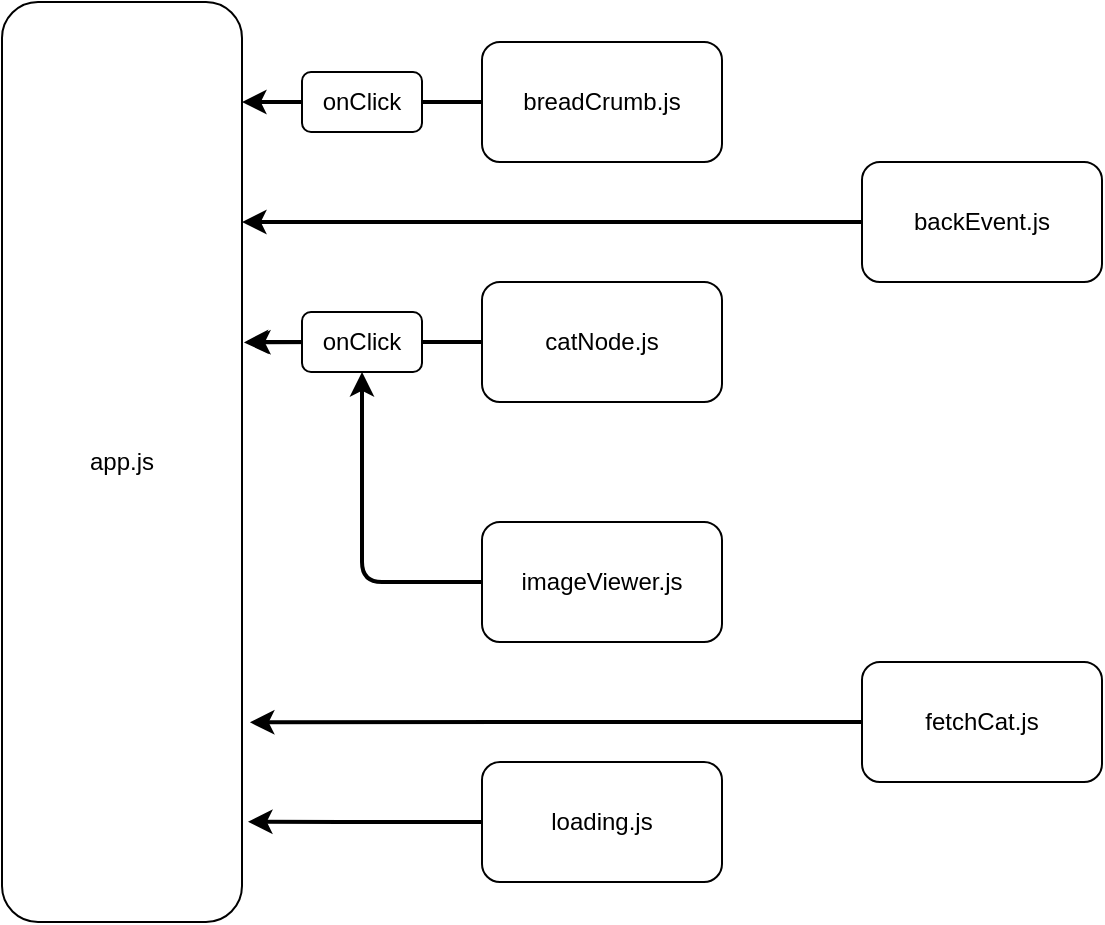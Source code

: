 <mxfile version="17.4.6" type="github">
  <diagram id="kgpKYQtTHZ0yAKxKKP6v" name="Page-1">
    <mxGraphModel dx="839" dy="699" grid="1" gridSize="10" guides="1" tooltips="1" connect="1" arrows="1" fold="1" page="1" pageScale="1" pageWidth="850" pageHeight="1100" math="0" shadow="0">
      <root>
        <mxCell id="0" />
        <mxCell id="1" parent="0" />
        <mxCell id="vHpvUnkVteFoVvthPhQm-1" value="app.js" style="rounded=1;whiteSpace=wrap;html=1;" vertex="1" parent="1">
          <mxGeometry x="80" y="120" width="120" height="460" as="geometry" />
        </mxCell>
        <mxCell id="vHpvUnkVteFoVvthPhQm-8" style="edgeStyle=orthogonalEdgeStyle;rounded=1;orthogonalLoop=1;jettySize=auto;html=1;entryX=1.042;entryY=0.107;entryDx=0;entryDy=0;entryPerimeter=0;strokeColor=none;strokeWidth=2;startArrow=none;" edge="1" parent="1" source="vHpvUnkVteFoVvthPhQm-29" target="vHpvUnkVteFoVvthPhQm-1">
          <mxGeometry relative="1" as="geometry" />
        </mxCell>
        <mxCell id="vHpvUnkVteFoVvthPhQm-33" style="edgeStyle=orthogonalEdgeStyle;rounded=1;orthogonalLoop=1;jettySize=auto;html=1;strokeWidth=2;" edge="1" parent="1" source="vHpvUnkVteFoVvthPhQm-3">
          <mxGeometry relative="1" as="geometry">
            <mxPoint x="200" y="170" as="targetPoint" />
          </mxGeometry>
        </mxCell>
        <mxCell id="vHpvUnkVteFoVvthPhQm-3" value="breadCrumb.js" style="rounded=1;whiteSpace=wrap;html=1;" vertex="1" parent="1">
          <mxGeometry x="320" y="140" width="120" height="60" as="geometry" />
        </mxCell>
        <mxCell id="vHpvUnkVteFoVvthPhQm-23" style="edgeStyle=orthogonalEdgeStyle;rounded=1;orthogonalLoop=1;jettySize=auto;html=1;entryX=1.008;entryY=0.37;entryDx=0;entryDy=0;entryPerimeter=0;strokeWidth=2;startArrow=none;" edge="1" parent="1" source="vHpvUnkVteFoVvthPhQm-24" target="vHpvUnkVteFoVvthPhQm-1">
          <mxGeometry relative="1" as="geometry" />
        </mxCell>
        <mxCell id="vHpvUnkVteFoVvthPhQm-28" style="edgeStyle=orthogonalEdgeStyle;rounded=1;orthogonalLoop=1;jettySize=auto;html=1;entryX=1.017;entryY=0.37;entryDx=0;entryDy=0;entryPerimeter=0;strokeWidth=2;" edge="1" parent="1" source="vHpvUnkVteFoVvthPhQm-4" target="vHpvUnkVteFoVvthPhQm-1">
          <mxGeometry relative="1" as="geometry" />
        </mxCell>
        <mxCell id="vHpvUnkVteFoVvthPhQm-4" value="catNode.js" style="rounded=1;whiteSpace=wrap;html=1;" vertex="1" parent="1">
          <mxGeometry x="320" y="260" width="120" height="60" as="geometry" />
        </mxCell>
        <mxCell id="vHpvUnkVteFoVvthPhQm-26" style="edgeStyle=orthogonalEdgeStyle;rounded=1;orthogonalLoop=1;jettySize=auto;html=1;entryX=0.5;entryY=1;entryDx=0;entryDy=0;strokeWidth=2;" edge="1" parent="1" source="vHpvUnkVteFoVvthPhQm-5" target="vHpvUnkVteFoVvthPhQm-24">
          <mxGeometry relative="1" as="geometry" />
        </mxCell>
        <mxCell id="vHpvUnkVteFoVvthPhQm-5" value="imageViewer.js" style="rounded=1;whiteSpace=wrap;html=1;" vertex="1" parent="1">
          <mxGeometry x="320" y="380" width="120" height="60" as="geometry" />
        </mxCell>
        <mxCell id="vHpvUnkVteFoVvthPhQm-19" style="edgeStyle=orthogonalEdgeStyle;rounded=1;orthogonalLoop=1;jettySize=auto;html=1;entryX=1.025;entryY=0.891;entryDx=0;entryDy=0;entryPerimeter=0;strokeWidth=2;" edge="1" parent="1" source="vHpvUnkVteFoVvthPhQm-6" target="vHpvUnkVteFoVvthPhQm-1">
          <mxGeometry relative="1" as="geometry" />
        </mxCell>
        <mxCell id="vHpvUnkVteFoVvthPhQm-6" value="loading.js" style="rounded=1;whiteSpace=wrap;html=1;" vertex="1" parent="1">
          <mxGeometry x="320" y="500" width="120" height="60" as="geometry" />
        </mxCell>
        <mxCell id="vHpvUnkVteFoVvthPhQm-24" value="onClick" style="rounded=1;whiteSpace=wrap;html=1;" vertex="1" parent="1">
          <mxGeometry x="230" y="275" width="60" height="30" as="geometry" />
        </mxCell>
        <mxCell id="vHpvUnkVteFoVvthPhQm-29" value="onClick" style="rounded=1;whiteSpace=wrap;html=1;" vertex="1" parent="1">
          <mxGeometry x="230" y="155" width="60" height="30" as="geometry" />
        </mxCell>
        <mxCell id="vHpvUnkVteFoVvthPhQm-32" value="" style="edgeStyle=orthogonalEdgeStyle;rounded=1;orthogonalLoop=1;jettySize=auto;html=1;entryX=1.042;entryY=0.107;entryDx=0;entryDy=0;entryPerimeter=0;strokeColor=none;strokeWidth=2;endArrow=none;" edge="1" parent="1" source="vHpvUnkVteFoVvthPhQm-3" target="vHpvUnkVteFoVvthPhQm-29">
          <mxGeometry relative="1" as="geometry">
            <mxPoint x="320" y="170" as="sourcePoint" />
            <mxPoint x="205.04" y="169.22" as="targetPoint" />
          </mxGeometry>
        </mxCell>
        <mxCell id="vHpvUnkVteFoVvthPhQm-41" style="edgeStyle=orthogonalEdgeStyle;rounded=0;orthogonalLoop=1;jettySize=auto;html=1;strokeWidth=2;" edge="1" parent="1" source="vHpvUnkVteFoVvthPhQm-34">
          <mxGeometry relative="1" as="geometry">
            <mxPoint x="200" y="230" as="targetPoint" />
          </mxGeometry>
        </mxCell>
        <mxCell id="vHpvUnkVteFoVvthPhQm-34" value="backEvent.js" style="rounded=1;whiteSpace=wrap;html=1;" vertex="1" parent="1">
          <mxGeometry x="510" y="200" width="120" height="60" as="geometry" />
        </mxCell>
        <mxCell id="vHpvUnkVteFoVvthPhQm-36" style="edgeStyle=orthogonalEdgeStyle;rounded=1;orthogonalLoop=1;jettySize=auto;html=1;entryX=1.033;entryY=0.783;entryDx=0;entryDy=0;entryPerimeter=0;strokeWidth=2;" edge="1" parent="1" source="vHpvUnkVteFoVvthPhQm-35" target="vHpvUnkVteFoVvthPhQm-1">
          <mxGeometry relative="1" as="geometry" />
        </mxCell>
        <mxCell id="vHpvUnkVteFoVvthPhQm-35" value="fetchCat.js" style="rounded=1;whiteSpace=wrap;html=1;" vertex="1" parent="1">
          <mxGeometry x="510" y="450" width="120" height="60" as="geometry" />
        </mxCell>
      </root>
    </mxGraphModel>
  </diagram>
</mxfile>

